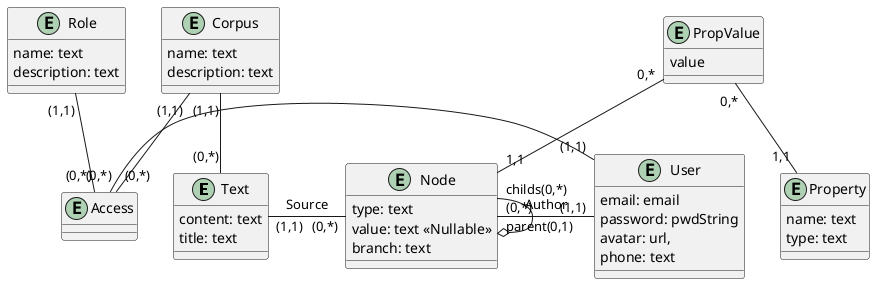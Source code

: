 @startuml

entity Text {
    content: text
    title: text
}
entity Corpus {
    name: text
    description: text 
}


entity User {
    email: email
    password: pwdString
    avatar: url,
    phone: text
}


entity Access {
}

entity Role{
    name: text 
    description: text
}


entity Node {
    type: text
    value: text <<Nullable>>
    branch: text
}

entity Property {
    name: text
    type: text
}

entity PropValue {
    value
}

PropValue "0,*" -- "1,1" Node
PropValue "0,*" -- "1,1" Property

Node "childs(0,*)"-o "parent(0,1)"Node

Text "(1,1)" - "(0,*)" Node : Source

User "(1,1)"-l- "(0,*)" Node : Author



Text "(0,*)"-u-"(1,1)" Corpus
Access "(0,*)"-l-"(1,1)" Corpus
Access "(0,*)"-"(1,1)" User
Access "(0,*)"-u-"(1,1)" Role








@enduml
